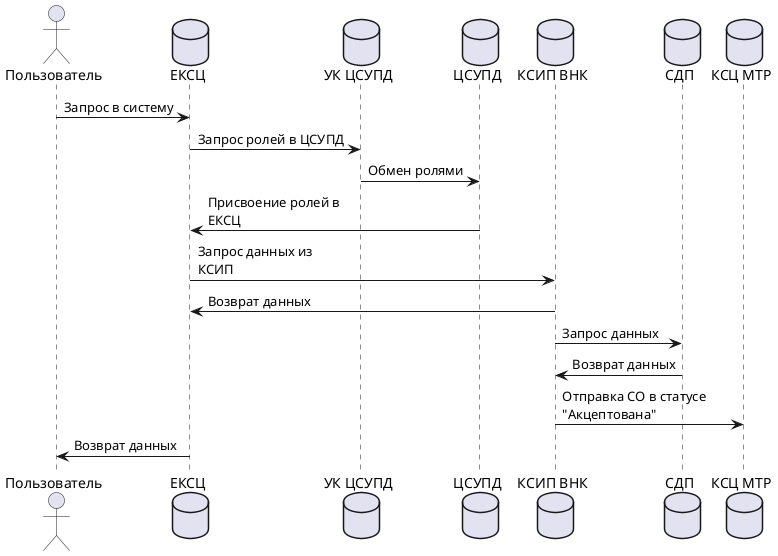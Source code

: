 @startuml
skinparam MaxMessageSize 150
Actor "Пользователь" as a order 15
database "ЕКСЦ" as eksc order 15
database "УК ЦСУПД" as uc order 15
database "ЦСУПД" as csupd order 15
database "КСИП ВНК" as ksip order 15
database "СДП" as sdp order 15
database "КСЦ МТР" as mtr order 15


a -> eksc: Запрос в систему
eksc -> uc: Запрос ролей в ЦСУПД
uc -> csupd: Обмен ролями
csupd -> eksc: Присвоение ролей в ЕКСЦ
eksc -> ksip: Запрос данных из КСИП
ksip -> eksc: Возврат данных
ksip -> sdp: Запрос данных


sdp -> ksip: Возврат данных
ksip ->mtr: Отправка СО в статусе "Акцептована"
eksc -> a: Возврат данных

@enduml